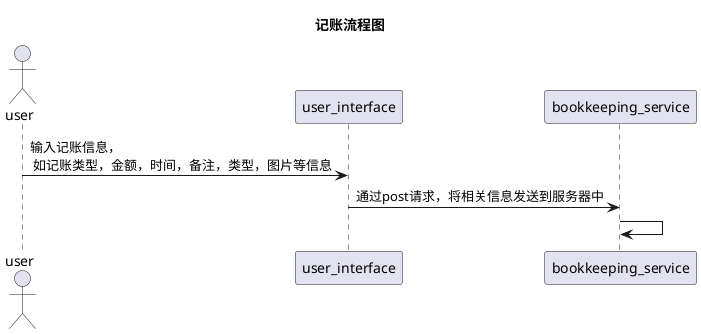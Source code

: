 @startuml

title 记账流程图

actor "user" as user
participant "user_interface" as ui
participant "bookkeeping_service" as service

user->ui: 输入记账信息，\
            \n 如记账类型，金额，时间，备注，类型，图片等信息

ui->service: 通过post请求，将相关信息发送到服务器中

service->service:







@enduml